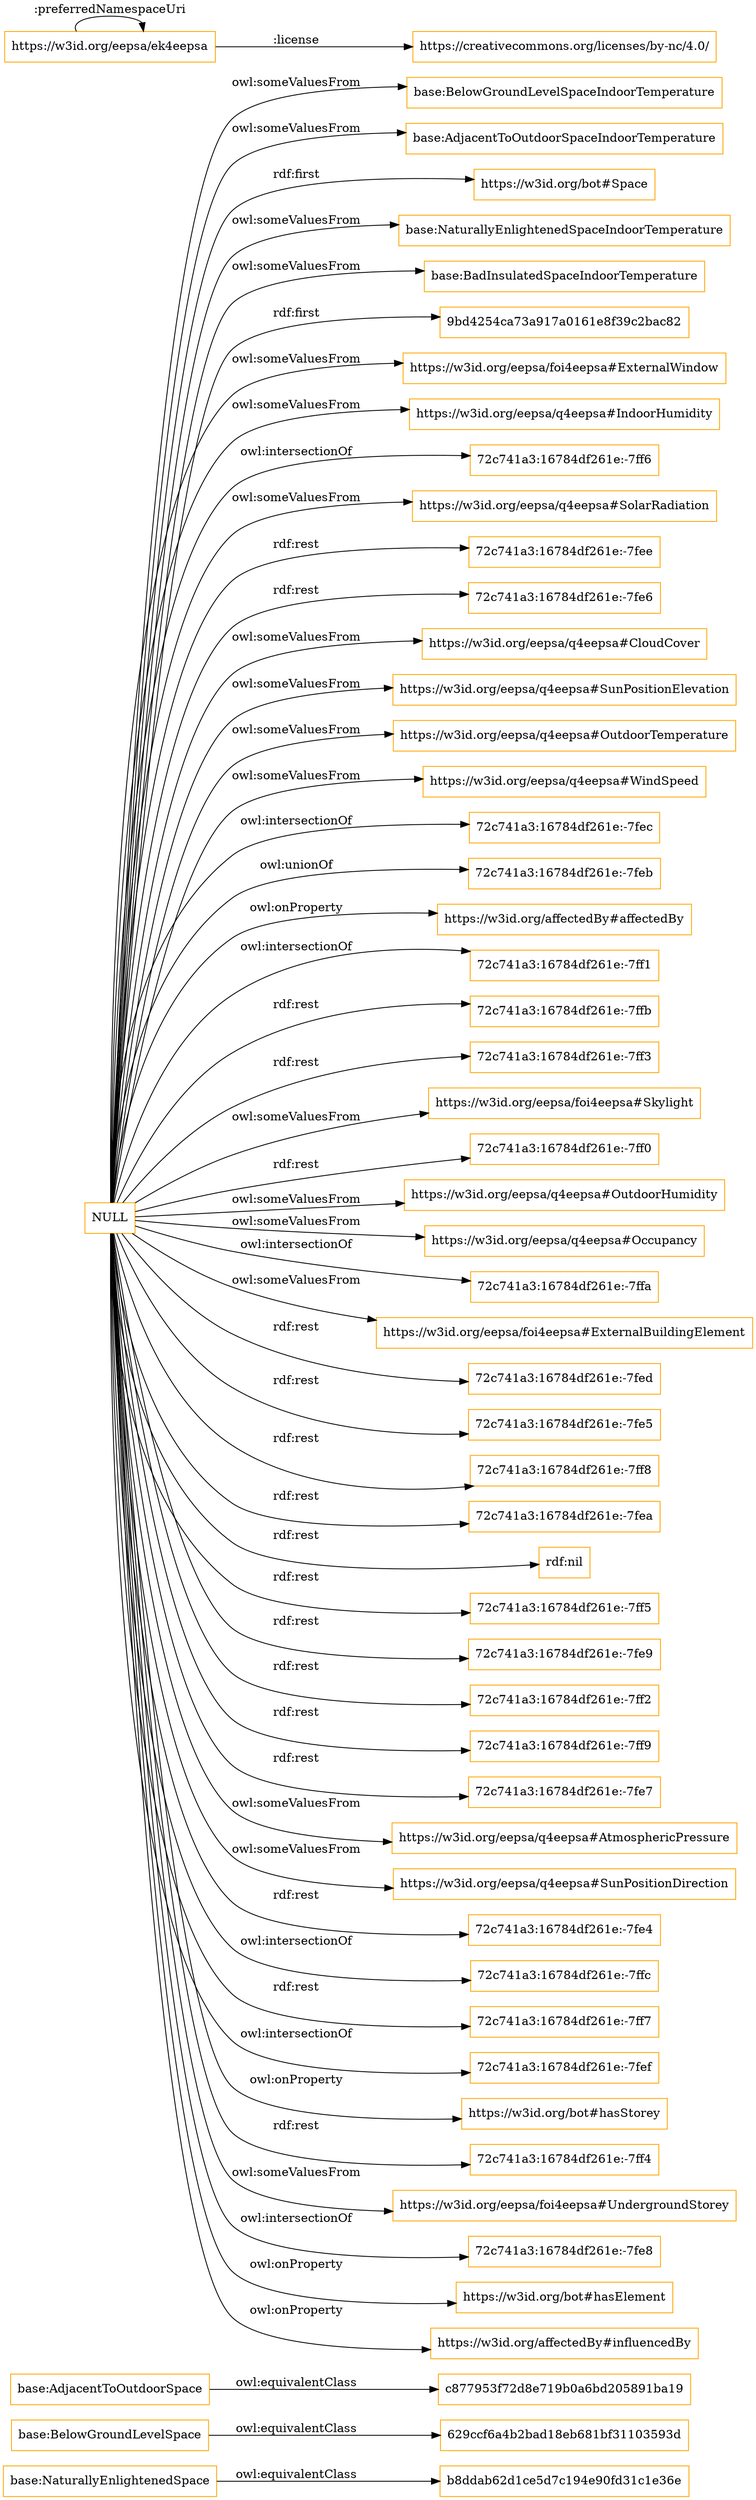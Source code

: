 digraph ar2dtool_diagram { 
rankdir=LR;
size="1501"
node [shape = rectangle, color="orange"]; "base:NaturallyEnlightenedSpace" "base:BelowGroundLevelSpace" "b8ddab62d1ce5d7c194e90fd31c1e36e" "base:AdjacentToOutdoorSpace" "base:BelowGroundLevelSpaceIndoorTemperature" "base:AdjacentToOutdoorSpaceIndoorTemperature" "https://w3id.org/bot#Space" "629ccf6a4b2bad18eb681bf31103593d" "base:NaturallyEnlightenedSpaceIndoorTemperature" "c877953f72d8e719b0a6bd205891ba19" "base:BadInsulatedSpaceIndoorTemperature" "9bd4254ca73a917a0161e8f39c2bac82" ; /*classes style*/
	"base:AdjacentToOutdoorSpace" -> "c877953f72d8e719b0a6bd205891ba19" [ label = "owl:equivalentClass" ];
	"https://w3id.org/eepsa/ek4eepsa" -> "https://creativecommons.org/licenses/by-nc/4.0/" [ label = ":license" ];
	"https://w3id.org/eepsa/ek4eepsa" -> "https://w3id.org/eepsa/ek4eepsa" [ label = ":preferredNamespaceUri" ];
	"base:NaturallyEnlightenedSpace" -> "b8ddab62d1ce5d7c194e90fd31c1e36e" [ label = "owl:equivalentClass" ];
	"NULL" -> "https://w3id.org/eepsa/foi4eepsa#ExternalWindow" [ label = "owl:someValuesFrom" ];
	"NULL" -> "https://w3id.org/eepsa/q4eepsa#IndoorHumidity" [ label = "owl:someValuesFrom" ];
	"NULL" -> "72c741a3:16784df261e:-7ff6" [ label = "owl:intersectionOf" ];
	"NULL" -> "https://w3id.org/eepsa/q4eepsa#SolarRadiation" [ label = "owl:someValuesFrom" ];
	"NULL" -> "72c741a3:16784df261e:-7fee" [ label = "rdf:rest" ];
	"NULL" -> "72c741a3:16784df261e:-7fe6" [ label = "rdf:rest" ];
	"NULL" -> "https://w3id.org/eepsa/q4eepsa#CloudCover" [ label = "owl:someValuesFrom" ];
	"NULL" -> "https://w3id.org/eepsa/q4eepsa#SunPositionElevation" [ label = "owl:someValuesFrom" ];
	"NULL" -> "https://w3id.org/eepsa/q4eepsa#OutdoorTemperature" [ label = "owl:someValuesFrom" ];
	"NULL" -> "https://w3id.org/eepsa/q4eepsa#WindSpeed" [ label = "owl:someValuesFrom" ];
	"NULL" -> "72c741a3:16784df261e:-7fec" [ label = "owl:intersectionOf" ];
	"NULL" -> "72c741a3:16784df261e:-7feb" [ label = "owl:unionOf" ];
	"NULL" -> "https://w3id.org/affectedBy#affectedBy" [ label = "owl:onProperty" ];
	"NULL" -> "72c741a3:16784df261e:-7ff1" [ label = "owl:intersectionOf" ];
	"NULL" -> "base:NaturallyEnlightenedSpaceIndoorTemperature" [ label = "owl:someValuesFrom" ];
	"NULL" -> "https://w3id.org/bot#Space" [ label = "rdf:first" ];
	"NULL" -> "72c741a3:16784df261e:-7ffb" [ label = "rdf:rest" ];
	"NULL" -> "72c741a3:16784df261e:-7ff3" [ label = "rdf:rest" ];
	"NULL" -> "base:BadInsulatedSpaceIndoorTemperature" [ label = "owl:someValuesFrom" ];
	"NULL" -> "https://w3id.org/eepsa/foi4eepsa#Skylight" [ label = "owl:someValuesFrom" ];
	"NULL" -> "72c741a3:16784df261e:-7ff0" [ label = "rdf:rest" ];
	"NULL" -> "base:AdjacentToOutdoorSpaceIndoorTemperature" [ label = "owl:someValuesFrom" ];
	"NULL" -> "https://w3id.org/eepsa/q4eepsa#OutdoorHumidity" [ label = "owl:someValuesFrom" ];
	"NULL" -> "https://w3id.org/eepsa/q4eepsa#Occupancy" [ label = "owl:someValuesFrom" ];
	"NULL" -> "72c741a3:16784df261e:-7ffa" [ label = "owl:intersectionOf" ];
	"NULL" -> "https://w3id.org/eepsa/foi4eepsa#ExternalBuildingElement" [ label = "owl:someValuesFrom" ];
	"NULL" -> "72c741a3:16784df261e:-7fed" [ label = "rdf:rest" ];
	"NULL" -> "72c741a3:16784df261e:-7fe5" [ label = "rdf:rest" ];
	"NULL" -> "72c741a3:16784df261e:-7ff8" [ label = "rdf:rest" ];
	"NULL" -> "72c741a3:16784df261e:-7fea" [ label = "rdf:rest" ];
	"NULL" -> "rdf:nil" [ label = "rdf:rest" ];
	"NULL" -> "72c741a3:16784df261e:-7ff5" [ label = "rdf:rest" ];
	"NULL" -> "base:BelowGroundLevelSpaceIndoorTemperature" [ label = "owl:someValuesFrom" ];
	"NULL" -> "72c741a3:16784df261e:-7fe9" [ label = "rdf:rest" ];
	"NULL" -> "72c741a3:16784df261e:-7ff2" [ label = "rdf:rest" ];
	"NULL" -> "72c741a3:16784df261e:-7ff9" [ label = "rdf:rest" ];
	"NULL" -> "9bd4254ca73a917a0161e8f39c2bac82" [ label = "rdf:first" ];
	"NULL" -> "72c741a3:16784df261e:-7fe7" [ label = "rdf:rest" ];
	"NULL" -> "https://w3id.org/eepsa/q4eepsa#AtmosphericPressure" [ label = "owl:someValuesFrom" ];
	"NULL" -> "https://w3id.org/eepsa/q4eepsa#SunPositionDirection" [ label = "owl:someValuesFrom" ];
	"NULL" -> "72c741a3:16784df261e:-7fe4" [ label = "rdf:rest" ];
	"NULL" -> "72c741a3:16784df261e:-7ffc" [ label = "owl:intersectionOf" ];
	"NULL" -> "72c741a3:16784df261e:-7ff7" [ label = "rdf:rest" ];
	"NULL" -> "72c741a3:16784df261e:-7fef" [ label = "owl:intersectionOf" ];
	"NULL" -> "https://w3id.org/bot#hasStorey" [ label = "owl:onProperty" ];
	"NULL" -> "72c741a3:16784df261e:-7ff4" [ label = "rdf:rest" ];
	"NULL" -> "https://w3id.org/eepsa/foi4eepsa#UndergroundStorey" [ label = "owl:someValuesFrom" ];
	"NULL" -> "72c741a3:16784df261e:-7fe8" [ label = "owl:intersectionOf" ];
	"NULL" -> "https://w3id.org/bot#hasElement" [ label = "owl:onProperty" ];
	"NULL" -> "https://w3id.org/affectedBy#influencedBy" [ label = "owl:onProperty" ];
	"base:BelowGroundLevelSpace" -> "629ccf6a4b2bad18eb681bf31103593d" [ label = "owl:equivalentClass" ];

}
